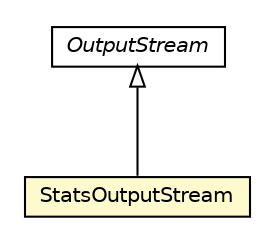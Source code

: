 #!/usr/local/bin/dot
#
# Class diagram 
# Generated by UMLGraph version 5.1 (http://www.umlgraph.org/)
#

digraph G {
	edge [fontname="Helvetica",fontsize=10,labelfontname="Helvetica",labelfontsize=10];
	node [fontname="Helvetica",fontsize=10,shape=plaintext];
	nodesep=0.25;
	ranksep=0.5;
	// com.gc.iotools.stream.os.inspection.StatsOutputStream
	c409 [label=<<table title="com.gc.iotools.stream.os.inspection.StatsOutputStream" border="0" cellborder="1" cellspacing="0" cellpadding="2" port="p" bgcolor="lemonChiffon" href="./StatsOutputStream.html">
		<tr><td><table border="0" cellspacing="0" cellpadding="1">
<tr><td align="center" balign="center"> StatsOutputStream </td></tr>
		</table></td></tr>
		</table>>, fontname="Helvetica", fontcolor="black", fontsize=10.0];
	//com.gc.iotools.stream.os.inspection.StatsOutputStream extends java.io.OutputStream
	c490:p -> c409:p [dir=back,arrowtail=empty];
	// java.io.OutputStream
	c490 [label=<<table title="java.io.OutputStream" border="0" cellborder="1" cellspacing="0" cellpadding="2" port="p" href="http://java.sun.com/j2se/1.5.0/docs/api/java/io/OutputStream.html">
		<tr><td><table border="0" cellspacing="0" cellpadding="1">
<tr><td align="center" balign="center"><font face="Helvetica-Oblique"> OutputStream </font></td></tr>
		</table></td></tr>
		</table>>, fontname="Helvetica", fontcolor="black", fontsize=10.0];
}

